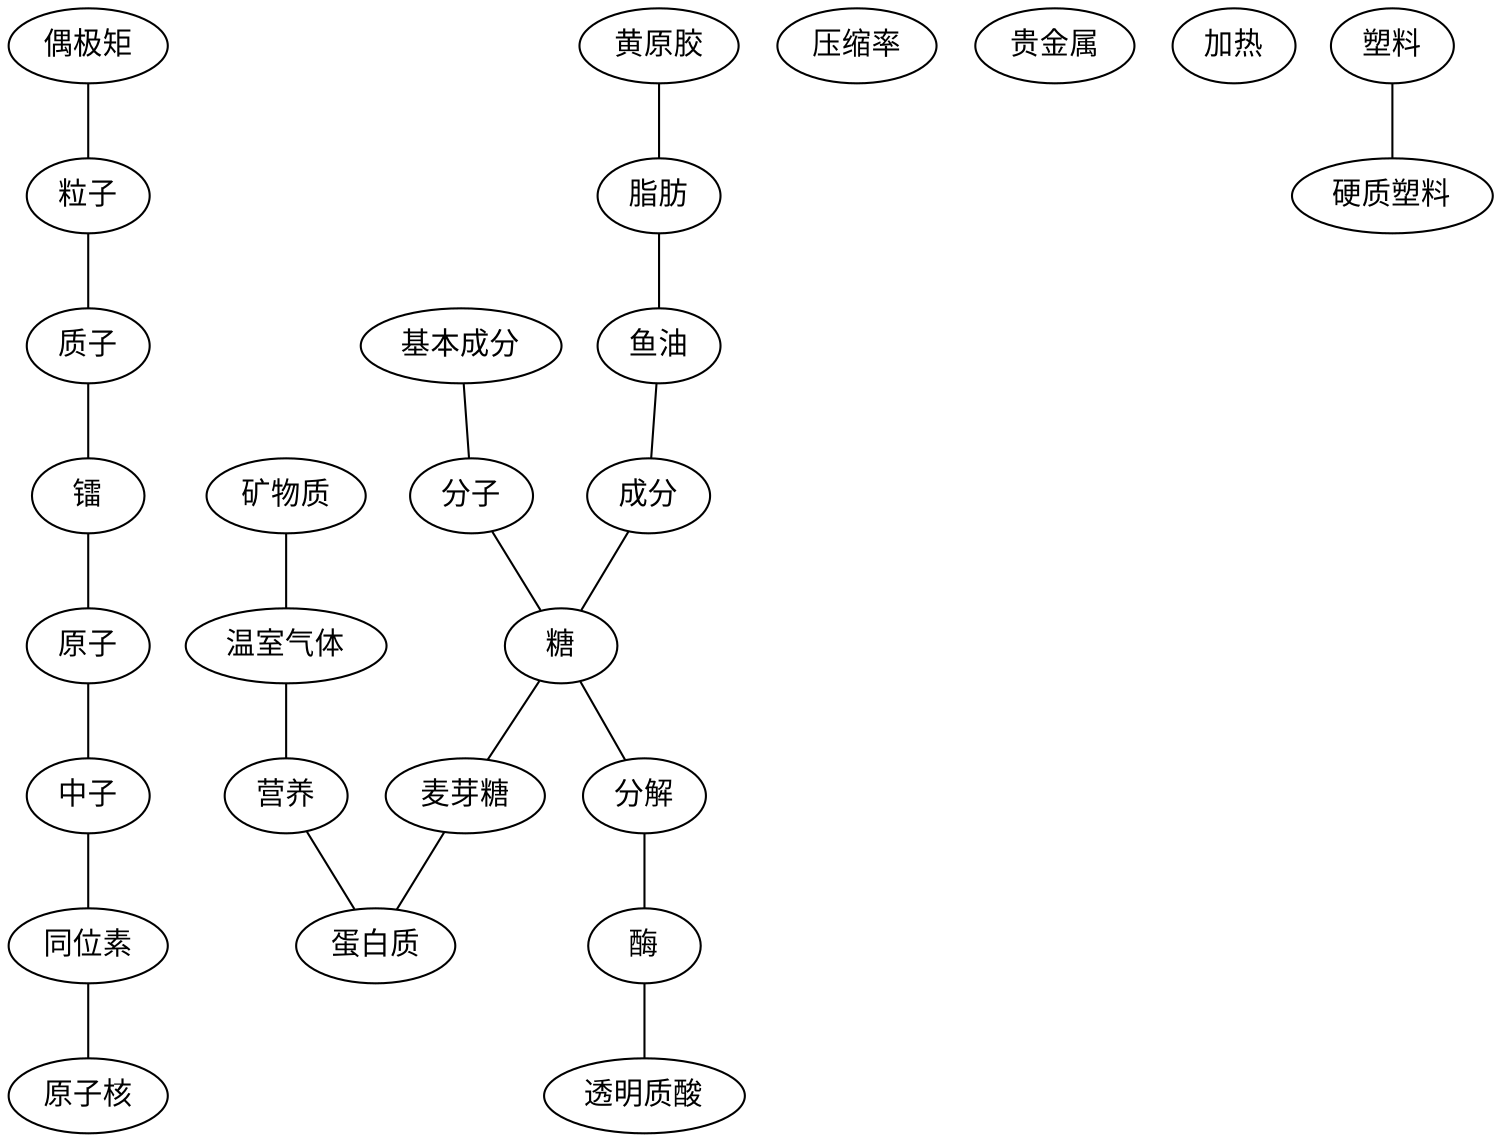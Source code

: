 graph {
偶极矩 -- 粒子 -- 质子 -- 镭 -- 原子 -- 中子 -- 同位素 -- 原子核;
矿物质 -- 温室气体 -- 营养 -- 蛋白质;
基本成分 -- 分子 -- 糖 -- 分解 -- 酶 -- 透明质酸;
压缩率;
贵金属;
加热;
蛋白质;
塑料 -- 硬质塑料;
黄原胶 -- 脂肪 -- 鱼油 -- 成分 -- 糖 -- 麦芽糖 -- 蛋白质;
}